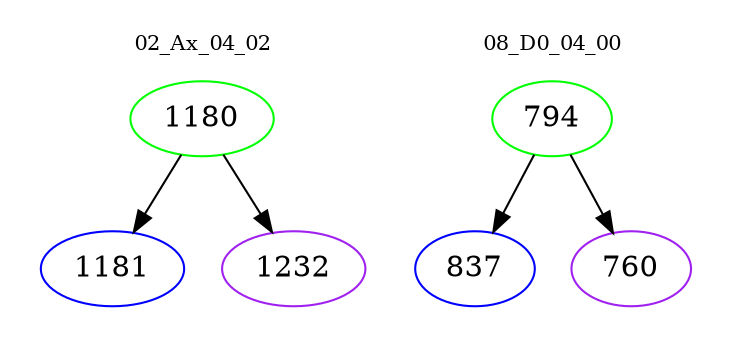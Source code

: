 digraph{
subgraph cluster_0 {
color = white
label = "02_Ax_04_02";
fontsize=10;
T0_1180 [label="1180", color="green"]
T0_1180 -> T0_1181 [color="black"]
T0_1181 [label="1181", color="blue"]
T0_1180 -> T0_1232 [color="black"]
T0_1232 [label="1232", color="purple"]
}
subgraph cluster_1 {
color = white
label = "08_D0_04_00";
fontsize=10;
T1_794 [label="794", color="green"]
T1_794 -> T1_837 [color="black"]
T1_837 [label="837", color="blue"]
T1_794 -> T1_760 [color="black"]
T1_760 [label="760", color="purple"]
}
}
